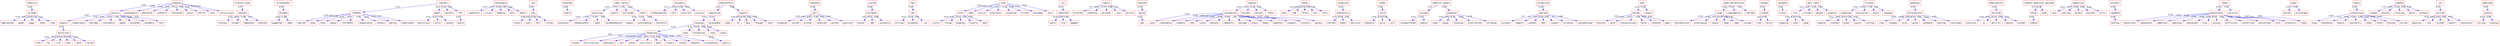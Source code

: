 strict digraph  {
	identity	 [color=red,
		fontname=courier,
		shape=box];
	already	 [color=red,
		fontname=courier,
		shape=box];
	identity -> already	 [color=blue,
		xlabel=0.02];
	approached	 [color=red,
		fontname=courier,
		shape=box];
	already -> approached	 [color=blue,
		xlabel=0.03];
	queen	 [color=red,
		fontname=courier,
		shape=box];
	already -> queen	 [color=blue,
		xlabel=0.02];
	eager	 [color=red,
		fontname=courier,
		shape=box];
	already -> eager	 [color=blue,
		xlabel=0.02];
	know	 [color=red,
		fontname=courier,
		shape=box];
	already -> know	 [color=blue,
		xlabel=0.03];
	time	 [color=red,
		fontname=courier,
		shape=box];
	already -> time	 [color=blue,
		xlabel=0.01];
	enmasse	 [color=red,
		fontname=courier,
		shape=box];
	boycott	 [color=red,
		fontname=courier,
		shape=box];
	enmasse -> boycott	 [color=blue,
		xlabel=0.01];
	antecedence	 [color=red,
		fontname=courier,
		shape=box];
	enmasse -> antecedence	 [color=blue,
		xlabel=0.02];
	adoration	 [color=red,
		fontname=courier,
		shape=box];
	enmasse -> adoration	 [color=blue,
		xlabel=0.02];
	outburst	 [color=red,
		fontname=courier,
		shape=box];
	enmasse -> outburst	 [color=blue,
		xlabel=0.01];
	tolerated	 [color=red,
		fontname=courier,
		shape=box];
	enmasse -> tolerated	 [color=blue,
		xlabel=0.02];
	pious	 [color=red,
		fontname=courier,
		shape=box];
	enmasse -> pious	 [color=blue,
		xlabel=0.01];
	entire	 [color=red,
		fontname=courier,
		shape=box];
	enmasse -> entire	 [color=blue,
		xlabel=0.05];
	kind	 [color=red,
		fontname=courier,
		shape=box];
	enmasse -> kind	 [color=blue,
		xlabel=0.02];
	uncivilized	 [color=red,
		fontname=courier,
		shape=box];
	enmasse -> uncivilized	 [color=blue,
		xlabel=0.02];
	people	 [color=red,
		fontname=courier,
		shape=box];
	boycott -> people	 [color=blue,
		xlabel=0.01];
	respectable	 [color=red,
		fontname=courier,
		shape=box];
	boycott -> respectable	 [color=blue,
		xlabel=0.02];
	decided	 [color=red,
		fontname=courier,
		shape=box];
	boycott -> decided	 [color=blue,
		xlabel=0.01];
	ineligible	 [color=red,
		fontname=courier,
		shape=box];
	boycott -> ineligible	 [color=blue,
		xlabel=0.02];
	speak	 [color=red,
		fontname=courier,
		shape=box];
	boycott -> speak	 [color=blue,
		xlabel=0.01];
	elevated	 [color=red,
		fontname=courier,
		shape=box];
	boycott -> elevated	 [color=blue,
		xlabel=0.02];
	assembly	 [color=red,
		fontname=courier,
		shape=box];
	boycott -> assembly	 [color=blue,
		xlabel=0.02];
	felt	 [color=red,
		fontname=courier,
		shape=box];
	boycott -> felt	 [color=blue,
		xlabel=0.01];
	mysterious	 [color=red,
		fontname=courier,
		shape=box];
	people -> mysterious	 [color=blue,
		xlabel=0.03];
	find	 [color=red,
		fontname=courier,
		shape=box];
	mysterious -> find	 [color=blue,
		xlabel=0.05];
	far	 [color=red,
		fontname=courier,
		shape=box];
	mysterious -> far	 [color=blue,
		xlabel=0.02];
	lift	 [color=red,
		fontname=courier,
		shape=box];
	mysterious -> lift	 [color=blue,
		xlabel=0.03];
	near	 [color=red,
		fontname=courier,
		shape=box];
	mysterious -> near	 [color=blue,
		xlabel=0.03];
	were	 [color=red,
		fontname=courier,
		shape=box];
	mysterious -> were	 [color=blue,
		xlabel=0.03];
	called	 [color=red,
		fontname=courier,
		shape=box];
	mysterious -> called	 [color=blue,
		xlabel=0.03];
	"lifeless body"	 [color=red,
		fontname=courier,
		shape=box];
	radiance	 [color=red,
		fontname=courier,
		shape=box];
	"lifeless body" -> radiance	 [color=blue,
		xlabel=0.07];
	lifeless	 [color=red,
		fontname=courier,
		shape=box];
	radiance -> lifeless	 [color=blue,
		xlabel=0.05];
	bright	 [color=red,
		fontname=courier,
		shape=box];
	radiance -> bright	 [color=blue,
		xlabel=0.04];
	emanated	 [color=red,
		fontname=courier,
		shape=box];
	radiance -> emanated	 [color=blue,
		xlabel=0.06];
	entered	 [color=red,
		fontname=courier,
		shape=box];
	radiance -> entered	 [color=blue,
		xlabel=0.05];
	"'krishna\x92s'"	 [color=red,
		fontname=courier,
		shape=box];
	bhishma	 [color=red,
		fontname=courier,
		shape=box];
	"'krishna\x92s'" -> bhishma	 [color=blue,
		xlabel=0.06];
	suggested	 [color=red,
		fontname=courier,
		shape=box];
	bhishma -> suggested	 [color=blue,
		xlabel=0.04];
	name	 [color=red,
		fontname=courier,
		shape=box];
	bhishma -> name	 [color=blue,
		xlabel=0.04];
	"'son\x92s'"	 [color=red,
		fontname=courier,
		shape=box];
	"'\x93when'"	 [color=red,
		fontname=courier,
		shape=box];
	"'son\x92s'" -> "'\x93when'"	 [color=blue,
		xlabel=0.01];
	death	 [color=red,
		fontname=courier,
		shape=box];
	"'son\x92s'" -> death	 [color=blue,
		xlabel=0.01];
	parents	 [color=red,
		fontname=courier,
		shape=box];
	"'son\x92s'" -> parents	 [color=blue,
		xlabel=0.01];
	fall	 [color=red,
		fontname=courier,
		shape=box];
	"'son\x92s'" -> fall	 [color=blue,
		xlabel=0.05];
	replied	 [color=red,
		fontname=courier,
		shape=box];
	"'\x93when'" -> replied	 [color=blue,
		xlabel=0.01];
	knew	 [color=red,
		fontname=courier,
		shape=box];
	"'\x93when'" -> knew	 [color=blue,
		xlabel=0.01];
	mind	 [color=red,
		fontname=courier,
		shape=box];
	"'\x93when'" -> mind	 [color=blue,
		xlabel=0.01];
	peace	 [color=red,
		fontname=courier,
		shape=box];
	"'\x93when'" -> peace	 [color=blue,
		xlabel=0.01];
	"'child\x92s'"	 [color=red,
		fontname=courier,
		shape=box];
	"'\x93when'" -> "'child\x92s'"	 [color=blue,
		xlabel=0.01];
	responsible	 [color=red,
		fontname=courier,
		shape=box];
	"'\x93when'" -> responsible	 [color=blue,
		xlabel=0.01];
	contact	 [color=red,
		fontname=courier,
		shape=box];
	"'\x93when'" -> contact	 [color=blue,
		xlabel=0.01];
	person	 [color=red,
		fontname=courier,
		shape=box];
	"'\x93when'" -> person	 [color=blue,
		xlabel=0.01];
	understand	 [color=red,
		fontname=courier,
		shape=box];
	"'\x93when'" -> understand	 [color=blue,
		xlabel=0.01];
	particular	 [color=red,
		fontname=courier,
		shape=box];
	death -> particular	 [color=blue,
		xlabel=0.01];
	extra	 [color=red,
		fontname=courier,
		shape=box];
	death -> extra	 [color=blue,
		xlabel=0.01];
	coming	 [color=red,
		fontname=courier,
		shape=box];
	death -> coming	 [color=blue,
		xlabel=0.01];
	would	 [color=red,
		fontname=courier,
		shape=box];
	fall -> would	 [color=blue,
		xlabel=0.02];
	shishupala	 [color=red,
		fontname=courier,
		shape=box];
	supporters	 [color=red,
		fontname=courier,
		shape=box];
	shishupala -> supporters	 [color=blue,
		xlabel=0.07];
	insult	 [color=red,
		fontname=courier,
		shape=box];
	shishupala -> insult	 [color=blue,
		xlabel=0.07];
	hanging	 [color=red,
		fontname=courier,
		shape=box];
	shishupala -> hanging	 [color=blue,
		xlabel=0.06];
	hall	 [color=red,
		fontname=courier,
		shape=box];
	shishupala -> hall	 [color=blue,
		xlabel=0.07];
	empty	 [color=red,
		fontname=courier,
		shape=box];
	shishupala -> empty	 [color=blue,
		xlabel=0.09];
	eye	 [color=red,
		fontname=courier,
		shape=box];
	arms	 [color=red,
		fontname=courier,
		shape=box];
	eye -> arms	 [color=blue,
		xlabel=0.05];
	infant	 [color=red,
		fontname=courier,
		shape=box];
	arms -> infant	 [color=blue,
		xlabel=0.06];
	soon	 [color=red,
		fontname=courier,
		shape=box];
	arms -> soon	 [color=blue,
		xlabel=0.02];
	fell	 [color=red,
		fontname=courier,
		shape=box];
	arms -> fell	 [color=blue,
		xlabel=0.04];
	lifted	 [color=red,
		fontname=courier,
		shape=box];
	arms -> lifted	 [color=blue,
		xlabel=0.05];
	balarama	 [color=red,
		fontname=courier,
		shape=box];
	heard	 [color=red,
		fontname=courier,
		shape=box];
	balarama -> heard	 [color=blue,
		xlabel=0.04];
	"ideal person"	 [color=red,
		fontname=courier,
		shape=box];
	qualities	 [color=red,
		fontname=courier,
		shape=box];
	"ideal person" -> qualities	 [color=blue,
		xlabel=0.01];
	guests	 [color=red,
		fontname=courier,
		shape=box];
	"ideal person" -> guests	 [color=blue,
		xlabel=0.07];
	acclaimed	 [color=red,
		fontname=courier,
		shape=box];
	"ideal person" -> acclaimed	 [color=blue,
		xlabel=0.01];
	total	 [color=red,
		fontname=courier,
		shape=box];
	"ideal person" -> total	 [color=blue,
		xlabel=0.07];
	consensus	 [color=red,
		fontname=courier,
		shape=box];
	qualities -> consensus	 [color=blue,
		xlabel=0.01];
	"'sahadeva\x92s'"	 [color=red,
		fontname=courier,
		shape=box];
	qualities -> "'sahadeva\x92s'"	 [color=blue,
		xlabel=0.01];
	ideal	 [color=red,
		fontname=courier,
		shape=box];
	qualities -> ideal	 [color=blue,
		xlabel=0.01];
	recommendation	 [color=red,
		fontname=courier,
		shape=box];
	qualities -> recommendation	 [color=blue,
		xlabel=0.01];
	august	 [color=red,
		fontname=courier,
		shape=box];
	total -> august	 [color=blue,
		xlabel=0.04];
	outstanding	 [color=red,
		fontname=courier,
		shape=box];
	total -> outstanding	 [color=blue,
		xlabel=0.03];
	therefore	 [color=red,
		fontname=courier,
		shape=box];
	total -> therefore	 [color=blue,
		xlabel=0.04];
	onlookers	 [color=red,
		fontname=courier,
		shape=box];
	flabbergasted	 [color=red,
		fontname=courier,
		shape=box];
	onlookers -> flabbergasted	 [color=blue,
		xlabel=0.11];
	left	 [color=red,
		fontname=courier,
		shape=box];
	onlookers -> left	 [color=blue,
		xlabel=0.02];
	occurred	 [color=red,
		fontname=courier,
		shape=box];
	onlookers -> occurred	 [color=blue,
		xlabel=0.04];
	miracle	 [color=red,
		fontname=courier,
		shape=box];
	onlookers -> miracle	 [color=blue,
		xlabel=0.05];
	yudhishthira	 [color=red,
		fontname=courier,
		shape=box];
	completion	 [color=red,
		fontname=courier,
		shape=box];
	yudhishthira -> completion	 [color=blue,
		xlabel=0.01];
	chapter	 [color=red,
		fontname=courier,
		shape=box];
	yudhishthira -> chapter	 [color=blue,
		xlabel=0.06];
	rajasuya	 [color=red,
		fontname=courier,
		shape=box];
	completion -> rajasuya	 [color=blue,
		xlabel=0.01];
	jarasandha	 [color=red,
		fontname=courier,
		shape=box];
	completion -> jarasandha	 [color=blue,
		xlabel=0.01];
	dead	 [color=red,
		fontname=courier,
		shape=box];
	chapter -> dead	 [color=blue,
		xlabel=0.05];
	45	 [color=red,
		fontname=courier,
		shape=box];
	chapter -> 45	 [color=blue,
		xlabel=0.03];
	easy	 [color=red,
		fontname=courier,
		shape=box];
	chapter -> easy	 [color=blue,
		xlabel=0.03];
	though	 [color=red,
		fontname=courier,
		shape=box];
	chapter -> though	 [color=blue,
		xlabel=0.04];
	task	 [color=red,
		fontname=courier,
		shape=box];
	chapter -> task	 [color=blue,
		xlabel=0.05];
	showering	 [color=red,
		fontname=courier,
		shape=box];
	rajasuya -> showering	 [color=blue,
		xlabel=0.01];
	even	 [color=red,
		fontname=courier,
		shape=box];
	rajasuya -> even	 [color=blue,
		xlabel=0.03];
	witnessing	 [color=red,
		fontname=courier,
		shape=box];
	rajasuya -> witnessing	 [color=blue,
		xlabel=0.05];
	stop	 [color=red,
		fontname=courier,
		shape=box];
	rajasuya -> stop	 [color=blue,
		xlabel=0.01];
	round	 [color=red,
		fontname=courier,
		shape=box];
	rajasuya -> round	 [color=blue,
		xlabel=0.05];
	raised	 [color=red,
		fontname=courier,
		shape=box];
	showering -> raised	 [color=blue,
		xlabel=0.01];
	felicitations	 [color=red,
		fontname=courier,
		shape=box];
	showering -> felicitations	 [color=blue,
		xlabel=0.01];
	obeisance	 [color=red,
		fontname=courier,
		shape=box];
	showering -> obeisance	 [color=blue,
		xlabel=0.01];
	got	 [color=red,
		fontname=courier,
		shape=box];
	showering -> got	 [color=blue,
		xlabel=0.01];
	palms	 [color=red,
		fontname=courier,
		shape=box];
	showering -> palms	 [color=blue,
		xlabel=0.01];
	sacrifice	 [color=red,
		fontname=courier,
		shape=box];
	showering -> sacrifice	 [color=blue,
		xlabel=0.01];
	paid	 [color=red,
		fontname=courier,
		shape=box];
	showering -> paid	 [color=blue,
		xlabel=0.01];
	flowers	 [color=red,
		fontname=courier,
		shape=box];
	showering -> flowers	 [color=blue,
		xlabel=0.01];
	joined	 [color=red,
		fontname=courier,
		shape=box];
	showering -> joined	 [color=blue,
		xlabel=0.01];
	together	 [color=red,
		fontname=courier,
		shape=box];
	showering -> together	 [color=blue,
		xlabel=0.01];
	proceedings	 [color=red,
		fontname=courier,
		shape=box];
	showering -> proceedings	 [color=blue,
		xlabel=0.01];
	public	 [color=red,
		fontname=courier,
		shape=box];
	witnessing -> public	 [color=blue,
		xlabel=0.02];
	sahadeva	 [color=red,
		fontname=courier,
		shape=box];
	well	 [color=red,
		fontname=courier,
		shape=box];
	sahadeva -> well	 [color=blue,
		xlabel=0.04];
	proposed	 [color=red,
		fontname=courier,
		shape=box];
	well -> proposed	 [color=blue,
		xlabel=0.03];
	versed	 [color=red,
		fontname=courier,
		shape=box];
	well -> versed	 [color=blue,
		xlabel=0.03];
	brother	 [color=red,
		fontname=courier,
		shape=box];
	well -> brother	 [color=blue,
		xlabel=0.03];
	honoured	 [color=red,
		fontname=courier,
		shape=box];
	well -> honoured	 [color=blue,
		xlabel=0.03];
	worthy	 [color=red,
		fontname=courier,
		shape=box];
	well -> worthy	 [color=blue,
		xlabel=0.03];
	position	 [color=red,
		fontname=courier,
		shape=box];
	well -> position	 [color=blue,
		xlabel=0.03];
	scared	 [color=red,
		fontname=courier,
		shape=box];
	extremely	 [color=red,
		fontname=courier,
		shape=box];
	scared -> extremely	 [color=blue,
		xlabel=0.04];
	mother	 [color=red,
		fontname=courier,
		shape=box];
	extremely -> mother	 [color=blue,
		xlabel=0.05];
	odd	 [color=red,
		fontname=courier,
		shape=box];
	extremely -> odd	 [color=blue,
		xlabel=0.03];
	unusually	 [color=red,
		fontname=courier,
		shape=box];
	extremely -> unusually	 [color=blue,
		xlabel=0.04];
	fear	 [color=red,
		fontname=courier,
		shape=box];
	get	 [color=red,
		fontname=courier,
		shape=box];
	fear -> get	 [color=blue,
		xlabel=0.09];
	killing	 [color=red,
		fontname=courier,
		shape=box];
	get -> killing	 [color=blue,
		xlabel=0.03];
	prompted	 [color=red,
		fontname=courier,
		shape=box];
	get -> prompted	 [color=blue,
		xlabel=0.04];
	rid	 [color=red,
		fontname=courier,
		shape=box];
	get -> rid	 [color=blue,
		xlabel=0.04];
	limit	 [color=red,
		fontname=courier,
		shape=box];
	count	 [color=red,
		fontname=courier,
		shape=box];
	limit -> count	 [color=blue,
		xlabel=0.02];
	head	 [color=red,
		fontname=courier,
		shape=box];
	limit -> head	 [color=blue,
		xlabel=0.01];
	discus	 [color=red,
		fontname=courier,
		shape=box];
	limit -> discus	 [color=blue,
		xlabel=0.01];
	endurance	 [color=red,
		fontname=courier,
		shape=box];
	limit -> endurance	 [color=blue,
		xlabel=0.01];
	surpassed	 [color=red,
		fontname=courier,
		shape=box];
	limit -> surpassed	 [color=blue,
		xlabel=0.02];
	sliced	 [color=red,
		fontname=courier,
		shape=box];
	limit -> sliced	 [color=blue,
		xlabel=0.05];
	dislodge	 [color=red,
		fontname=courier,
		shape=box];
	limit -> dislodge	 [color=blue,
		xlabel=0.01];
	neck	 [color=red,
		fontname=courier,
		shape=box];
	limit -> neck	 [color=blue,
		xlabel=0.01];
	sinful	 [color=red,
		fontname=courier,
		shape=box];
	count -> sinful	 [color=blue,
		xlabel=0.02];
	flying	 [color=red,
		fontname=courier,
		shape=box];
	count -> flying	 [color=blue,
		xlabel=0.02];
	keeping	 [color=red,
		fontname=courier,
		shape=box];
	count -> keeping	 [color=blue,
		xlabel=0.02];
	finally	 [color=red,
		fontname=courier,
		shape=box];
	count -> finally	 [color=blue,
		xlabel=0.01];
	went	 [color=red,
		fontname=courier,
		shape=box];
	count -> went	 [color=blue,
		xlabel=0.01];
	sin	 [color=red,
		fontname=courier,
		shape=box];
	committed	 [color=red,
		fontname=courier,
		shape=box];
	sin -> committed	 [color=blue,
		xlabel=0.07];
	spare	 [color=red,
		fontname=courier,
		shape=box];
	committed -> spare	 [color=blue,
		xlabel=0.06];
	life	 [color=red,
		fontname=courier,
		shape=box];
	committed -> life	 [color=blue,
		xlabel=0.06];
	begged	 [color=red,
		fontname=courier,
		shape=box];
	committed -> begged	 [color=blue,
		xlabel=0.04];
	family	 [color=red,
		fontname=courier,
		shape=box];
	directed	 [color=red,
		fontname=courier,
		shape=box];
	family -> directed	 [color=blue,
		xlabel=0.1];
	standing	 [color=red,
		fontname=courier,
		shape=box];
	family -> standing	 [color=blue,
		xlabel=0.05];
	personal	 [color=red,
		fontname=courier,
		shape=box];
	family -> personal	 [color=blue,
		xlabel=0.07];
	call	 [color=red,
		fontname=courier,
		shape=box];
	family -> call	 [color=blue,
		xlabel=0.06];
	pursuit	 [color=red,
		fontname=courier,
		shape=box];
	family -> pursuit	 [color=blue,
		xlabel=0.12];
	shocked	 [color=red,
		fontname=courier,
		shape=box];
	going	 [color=red,
		fontname=courier,
		shape=box];
	shocked -> going	 [color=blue,
		xlabel=0.03];
	was	 [color=red,
		fontname=courier,
		shape=box];
	going -> was	 [color=blue,
		xlabel=0.02];
	yadavas	 [color=red,
		fontname=courier,
		shape=box];
	consumption	 [color=red,
		fontname=courier,
		shape=box];
	yadavas -> consumption	 [color=blue,
		xlabel=0.05];
	alcohol	 [color=red,
		fontname=courier,
		shape=box];
	yadavas -> alcohol	 [color=blue,
		xlabel=0.01];
	ousted	 [color=red,
		fontname=courier,
		shape=box];
	yadavas -> ousted	 [color=blue,
		xlabel=0.02];
	"'\x93in'"	 [color=red,
		fontname=courier,
		shape=box];
	yadavas -> "'\x93in'"	 [color=blue,
		xlabel=0.01];
	said	 [color=red,
		fontname=courier,
		shape=box];
	consumption -> said	 [color=blue,
		xlabel=0.02];
	indulgence	 [color=red,
		fontname=courier,
		shape=box];
	consumption -> indulgence	 [color=blue,
		xlabel=0.09];
	cowherd	 [color=red,
		fontname=courier,
		shape=box];
	consumption -> cowherd	 [color=blue,
		xlabel=0.08];
	nod	 [color=red,
		fontname=courier,
		shape=box];
	consumption -> nod	 [color=blue,
		xlabel=0.07];
	could	 [color=red,
		fontname=courier,
		shape=box];
	consumption -> could	 [color=blue,
		xlabel=0.02];
	eminent	 [color=red,
		fontname=courier,
		shape=box];
	consumption -> eminent	 [color=blue,
		xlabel=0.09];
	community	 [color=red,
		fontname=courier,
		shape=box];
	consumption -> community	 [color=blue,
		xlabel=0.08];
	belongs	 [color=red,
		fontname=courier,
		shape=box];
	consumption -> belongs	 [color=blue,
		xlabel=0.1];
	place	 [color=red,
		fontname=courier,
		shape=box];
	consumption -> place	 [color=blue,
		xlabel=0.03];
	heads	 [color=red,
		fontname=courier,
		shape=box];
	consumption -> heads	 [color=blue,
		xlabel=0.08];
	pedestal	 [color=red,
		fontname=courier,
		shape=box];
	consumption -> pedestal	 [color=blue,
		xlabel=0.07];
	highest	 [color=red,
		fontname=courier,
		shape=box];
	consumption -> highest	 [color=blue,
		xlabel=0.07];
	scholars	 [color=red,
		fontname=courier,
		shape=box];
	consumption -> scholars	 [color=blue,
		xlabel=0.06];
	galaxy	 [color=red,
		fontname=courier,
		shape=box];
	consumption -> galaxy	 [color=blue,
		xlabel=0.06];
	hands	 [color=red,
		fontname=courier,
		shape=box];
	eyes	 [color=red,
		fontname=courier,
		shape=box];
	hands -> eyes	 [color=blue,
		xlabel=0.05];
	had	 [color=red,
		fontname=courier,
		shape=box];
	hands -> had	 [color=blue,
		xlabel=0.04];
	three	 [color=red,
		fontname=courier,
		shape=box];
	hands -> three	 [color=blue,
		xlabel=0.03];
	four	 [color=red,
		fontname=courier,
		shape=box];
	hands -> four	 [color=blue,
		xlabel=0.04];
	born	 [color=red,
		fontname=courier,
		shape=box];
	hands -> born	 [color=blue,
		xlabel=0.04];
	exception	 [color=red,
		fontname=courier,
		shape=box];
	unanimously	 [color=red,
		fontname=courier,
		shape=box];
	exception -> unanimously	 [color=blue,
		xlabel=0.05];
	started	 [color=red,
		fontname=courier,
		shape=box];
	unanimously -> started	 [color=blue,
		xlabel=0.01];
	taken	 [color=red,
		fontname=courier,
		shape=box];
	unanimously -> taken	 [color=blue,
		xlabel=0.04];
	decision	 [color=red,
		fontname=courier,
		shape=box];
	unanimously -> decision	 [color=blue,
		xlabel=0.05];
	"'\x93do'"	 [color=red,
		fontname=courier,
		shape=box];
	child	 [color=red,
		fontname=courier,
		shape=box];
	"'\x93do'" -> child	 [color=blue,
		xlabel=0.06];
	heavenly	 [color=red,
		fontname=courier,
		shape=box];
	child -> heavenly	 [color=blue,
		xlabel=0.04];
	voice	 [color=red,
		fontname=courier,
		shape=box];
	child -> voice	 [color=blue,
		xlabel=0.05];
	kill	 [color=red,
		fontname=courier,
		shape=box];
	child -> kill	 [color=blue,
		xlabel=0.06];
	"immature speech"	 [color=red,
		fontname=courier,
		shape=box];
	accused	 [color=red,
		fontname=courier,
		shape=box];
	"immature speech" -> accused	 [color=blue,
		xlabel=0.01];
	youngster	 [color=red,
		fontname=courier,
		shape=box];
	"immature speech" -> youngster	 [color=blue,
		xlabel=0.07];
	incapacitated	 [color=red,
		fontname=courier,
		shape=box];
	accused -> incapacitated	 [color=blue,
		xlabel=0.01];
	speech	 [color=red,
		fontname=courier,
		shape=box];
	accused -> speech	 [color=blue,
		xlabel=0.01];
	right	 [color=red,
		fontname=courier,
		shape=box];
	youngster -> right	 [color=blue,
		xlabel=0.03];
	power	 [color=red,
		fontname=courier,
		shape=box];
	youngster -> power	 [color=blue,
		xlabel=0.04];
	thinking	 [color=red,
		fontname=courier,
		shape=box];
	youngster -> thinking	 [color=blue,
		xlabel=0.05];
	intellectual	 [color=red,
		fontname=courier,
		shape=box];
	youngster -> intellectual	 [color=blue,
		xlabel=0.05];
	allowing	 [color=red,
		fontname=courier,
		shape=box];
	youngster -> allowing	 [color=blue,
		xlabel=0.04];
	enraptured	 [color=red,
		fontname=courier,
		shape=box];
	adorned	 [color=red,
		fontname=courier,
		shape=box];
	enraptured -> adorned	 [color=blue,
		xlabel=0.04];
	suitably	 [color=red,
		fontname=courier,
		shape=box];
	adorned -> suitably	 [color=blue,
		xlabel=0.1];
	support	 [color=red,
		fontname=courier,
		shape=box];
	adorned -> support	 [color=blue,
		xlabel=0.1];
	washed	 [color=red,
		fontname=courier,
		shape=box];
	adorned -> washed	 [color=blue,
		xlabel=0.07];
	feet	 [color=red,
		fontname=courier,
		shape=box];
	adorned -> feet	 [color=blue,
		xlabel=0.03];
	respect	 [color=red,
		fontname=courier,
		shape=box];
	adorned -> respect	 [color=blue,
		xlabel=0.07];
	occasion	 [color=red,
		fontname=courier,
		shape=box];
	adorned -> occasion	 [color=blue,
		xlabel=0.1];
	overwhelming	 [color=red,
		fontname=courier,
		shape=box];
	adorned -> overwhelming	 [color=blue,
		xlabel=0.08];
	aunt	 [color=red,
		fontname=courier,
		shape=box];
	pardon	 [color=red,
		fontname=courier,
		shape=box];
	aunt -> pardon	 [color=blue,
		xlabel=0.01];
	conduct	 [color=red,
		fontname=courier,
		shape=box];
	aunt -> conduct	 [color=blue,
		xlabel=0.05];
	ethical	 [color=red,
		fontname=courier,
		shape=box];
	pardon -> ethical	 [color=blue,
		xlabel=0.01];
	word	 [color=red,
		fontname=courier,
		shape=box];
	pardon -> word	 [color=blue,
		xlabel=0.01];
	transgressions	 [color=red,
		fontname=courier,
		shape=box];
	pardon -> transgressions	 [color=blue,
		xlabel=0.01];
	moral	 [color=red,
		fontname=courier,
		shape=box];
	pardon -> moral	 [color=blue,
		xlabel=0.01];
	hundred	 [color=red,
		fontname=courier,
		shape=box];
	pardon -> hundred	 [color=blue,
		xlabel=0.01];
	gave	 [color=red,
		fontname=courier,
		shape=box];
	pardon -> gave	 [color=blue,
		xlabel=0.01];
	"deep deliberation"	 [color=red,
		fontname=courier,
		shape=box];
	large	 [color=red,
		fontname=courier,
		shape=box];
	"deep deliberation" -> large	 [color=blue,
		xlabel=0.06];
	congregation	 [color=red,
		fontname=courier,
		shape=box];
	"deep deliberation" -> congregation	 [color=blue,
		xlabel=0.07];
	learned	 [color=red,
		fontname=courier,
		shape=box];
	"deep deliberation" -> learned	 [color=blue,
		xlabel=0.01];
	deliberation	 [color=red,
		fontname=courier,
		shape=box];
	large -> deliberation	 [color=blue,
		xlabel=0.05];
	prestigious	 [color=red,
		fontname=courier,
		shape=box];
	large -> prestigious	 [color=blue,
		xlabel=0.02];
	honour	 [color=red,
		fontname=courier,
		shape=box];
	large -> honour	 [color=blue,
		xlabel=0.03];
	deep	 [color=red,
		fontname=courier,
		shape=box];
	large -> deep	 [color=blue,
		xlabel=0.05];
	seat	 [color=red,
		fontname=courier,
		shape=box];
	large -> seat	 [color=blue,
		xlabel=0.04];
	occupy	 [color=red,
		fontname=courier,
		shape=box];
	large -> occupy	 [color=blue,
		xlabel=0.05];
	donkey	 [color=red,
		fontname=courier,
		shape=box];
	brayed	 [color=red,
		fontname=courier,
		shape=box];
	donkey -> brayed	 [color=blue,
		xlabel=0.05];
	like	 [color=red,
		fontname=courier,
		shape=box];
	brayed -> like	 [color=blue,
		xlabel=0.02];
	birth	 [color=red,
		fontname=courier,
		shape=box];
	brayed -> birth	 [color=blue,
		xlabel=0.05];
	vasudeva	 [color=red,
		fontname=courier,
		shape=box];
	sister	 [color=red,
		fontname=courier,
		shape=box];
	vasudeva -> sister	 [color=blue,
		xlabel=0.04];
	"mark limit"	 [color=red,
		fontname=courier,
		shape=box];
	till	 [color=red,
		fontname=courier,
		shape=box];
	"mark limit" -> till	 [color=blue,
		xlabel=0.07];
	crossed	 [color=red,
		fontname=courier,
		shape=box];
	"mark limit" -> crossed	 [color=blue,
		xlabel=0.07];
	abuses	 [color=red,
		fontname=courier,
		shape=box];
	"mark limit" -> abuses	 [color=blue,
		xlabel=0.01];
	promise	 [color=red,
		fontname=courier,
		shape=box];
	"mark limit" -> promise	 [color=blue,
		xlabel=0.01];
	heaping	 [color=red,
		fontname=courier,
		shape=box];
	till -> heaping	 [color=blue,
		xlabel=0.05];
	react	 [color=red,
		fontname=courier,
		shape=box];
	till -> react	 [color=blue,
		xlabel=0.06];
	keep	 [color=red,
		fontname=courier,
		shape=box];
	till -> keep	 [color=blue,
		xlabel=0.03];
	krishna	 [color=red,
		fontname=courier,
		shape=box];
	undaunted	 [color=red,
		fontname=courier,
		shape=box];
	krishna -> undaunted	 [color=blue,
		xlabel=0.01];
	disruption	 [color=red,
		fontname=courier,
		shape=box];
	krishna -> disruption	 [color=blue,
		xlabel=0.06];
	sword	 [color=red,
		fontname=courier,
		shape=box];
	krishna -> sword	 [color=blue,
		xlabel=0.01];
	charged	 [color=red,
		fontname=courier,
		shape=box];
	krishna -> charged	 [color=blue,
		xlabel=0.01];
	towards	 [color=red,
		fontname=courier,
		shape=box];
	undaunted -> towards	 [color=blue,
		xlabel=0.01];
	created	 [color=red,
		fontname=courier,
		shape=box];
	undaunted -> created	 [color=blue,
		xlabel=0.01];
	drawn	 [color=red,
		fontname=courier,
		shape=box];
	undaunted -> drawn	 [color=blue,
		xlabel=0.01];
	cousin	 [color=red,
		fontname=courier,
		shape=box];
	undaunted -> cousin	 [color=blue,
		xlabel=0.01];
	sitting	 [color=red,
		fontname=courier,
		shape=box];
	undaunted -> sitting	 [color=blue,
		xlabel=0.01];
	pandavas	 [color=red,
		fontname=courier,
		shape=box];
	disrespectful	 [color=red,
		fontname=courier,
		shape=box];
	pandavas -> disrespectful	 [color=blue,
		xlabel=0.05];
	stay	 [color=red,
		fontname=courier,
		shape=box];
	disrespectful -> stay	 [color=blue,
		xlabel=0.06];
	thought	 [color=red,
		fontname=courier,
		shape=box];
	disrespectful -> thought	 [color=blue,
		xlabel=0.06];
	also	 [color=red,
		fontname=courier,
		shape=box];
	disrespectful -> also	 [color=blue,
		xlabel=0.02];
	words	 [color=red,
		fontname=courier,
		shape=box];
	disrespectful -> words	 [color=blue,
		xlabel=0.05];
	venomous	 [color=red,
		fontname=courier,
		shape=box];
	disrespectful -> venomous	 [color=blue,
		xlabel=0.05];
	hearing	 [color=red,
		fontname=courier,
		shape=box];
	disrespectful -> hearing	 [color=blue,
		xlabel=0.05];
	continued	 [color=red,
		fontname=courier,
		shape=box];
	disrespectful -> continued	 [color=blue,
		xlabel=0.05];
	emancipation	 [color=red,
		fontname=courier,
		shape=box];
	attitude	 [color=red,
		fontname=courier,
		shape=box];
	emancipation -> attitude	 [color=blue,
		xlabel=0.03];
	convinces	 [color=red,
		fontname=courier,
		shape=box];
	attitude -> convinces	 [color=blue,
		xlabel=0.04];
	us	 [color=red,
		fontname=courier,
		shape=box];
	attitude -> us	 [color=blue,
		xlabel=0.02];
	merciful	 [color=red,
		fontname=courier,
		shape=box];
	attitude -> merciful	 [color=blue,
		xlabel=0.03];
	doubly	 [color=red,
		fontname=courier,
		shape=box];
	attitude -> doubly	 [color=blue,
		xlabel=0.04];
	wicked	 [color=red,
		fontname=courier,
		shape=box];
	attitude -> wicked	 [color=blue,
		xlabel=0.05];
	"rukmini abduction episode"	 [color=red,
		fontname=courier,
		shape=box];
	whose	 [color=red,
		fontname=courier,
		shape=box];
	"rukmini abduction episode" -> whose	 [color=blue,
		xlabel=0.07];
	high	 [color=red,
		fontname=courier,
		shape=box];
	"rukmini abduction episode" -> high	 [color=blue,
		xlabel=0.06];
	rukmini	 [color=red,
		fontname=courier,
		shape=box];
	whose -> rukmini	 [color=blue,
		xlabel=0.05];
	abduction	 [color=red,
		fontname=courier,
		shape=box];
	next	 [color=red,
		fontname=courier,
		shape=box];
	abduction -> next	 [color=blue,
		xlabel=0.03];
	soaring	 [color=red,
		fontname=courier,
		shape=box];
	abduction -> soaring	 [color=blue,
		xlabel=0.05];
	hurdle	 [color=red,
		fontname=courier,
		shape=box];
	abduction -> hurdle	 [color=blue,
		xlabel=0.04];
	episode	 [color=red,
		fontname=courier,
		shape=box];
	abduction -> episode	 [color=blue,
		xlabel=0.06];
	still	 [color=red,
		fontname=courier,
		shape=box];
	abduction -> still	 [color=blue,
		xlabel=0.03];
	nutshell	 [color=red,
		fontname=courier,
		shape=box];
	vagabond	 [color=red,
		fontname=courier,
		shape=box];
	nutshell -> vagabond	 [color=blue,
		xlabel=0.05];
	nothing	 [color=red,
		fontname=courier,
		shape=box];
	vagabond -> nothing	 [color=blue,
		xlabel=0.06];
	"'\x93he'"	 [color=red,
		fontname=courier,
		shape=box];
	benevolence	 [color=red,
		fontname=courier,
		shape=box];
	"'\x93he'" -> benevolence	 [color=blue,
		xlabel=0.05];
	universal	 [color=red,
		fontname=courier,
		shape=box];
	"'\x93he'" -> universal	 [color=blue,
		xlabel=0.01];
	omniscient	 [color=red,
		fontname=courier,
		shape=box];
	benevolence -> omniscient	 [color=blue,
		xlabel=0.05];
	omnipotent	 [color=red,
		fontname=courier,
		shape=box];
	benevolence -> omnipotent	 [color=blue,
		xlabel=0.07];
	impartial	 [color=red,
		fontname=courier,
		shape=box];
	benevolence -> impartial	 [color=blue,
		xlabel=0.09];
	guardian	 [color=red,
		fontname=courier,
		shape=box];
	benevolence -> guardian	 [color=blue,
		xlabel=0.08];
	explained	 [color=red,
		fontname=courier,
		shape=box];
	benevolence -> explained	 [color=blue,
		xlabel=0.08];
	else	 [color=red,
		fontname=courier,
		shape=box];
	benevolence -> else	 [color=blue,
		xlabel=0.04];
	saviour	 [color=red,
		fontname=courier,
		shape=box];
	benevolence -> saviour	 [color=blue,
		xlabel=0.05];
	difficulty	 [color=red,
		fontname=courier,
		shape=box];
	benevolence -> difficulty	 [color=blue,
		xlabel=0.05];
	conferring	 [color=red,
		fontname=courier,
		shape=box];
	benevolence -> conferring	 [color=blue,
		xlabel=0.09];
	everything	 [color=red,
		fontname=courier,
		shape=box];
	benevolence -> everything	 [color=blue,
		xlabel=0.05];
	lord	 [color=red,
		fontname=courier,
		shape=box];
	benevolence -> lord	 [color=blue,
		xlabel=0.07];
	protector	 [color=red,
		fontname=courier,
		shape=box];
	benevolence -> protector	 [color=blue,
		xlabel=0.05];
	times	 [color=red,
		fontname=courier,
		shape=box];
	benevolence -> times	 [color=blue,
		xlabel=0.08];
	anger	 [color=red,
		fontname=courier,
		shape=box];
	hatred	 [color=red,
		fontname=courier,
		shape=box];
	anger -> hatred	 [color=blue,
		xlabel=0.05];
	surcharged	 [color=red,
		fontname=courier,
		shape=box];
	anger -> surcharged	 [color=blue,
		xlabel=0.05];
	kamsa	 [color=red,
		fontname=courier,
		shape=box];
	interesting	 [color=red,
		fontname=courier,
		shape=box];
	kamsa -> interesting	 [color=blue,
		xlabel=0.03];
	king	 [color=red,
		fontname=courier,
		shape=box];
	interesting -> king	 [color=blue,
		xlabel=0.05];
	anecdotes	 [color=red,
		fontname=courier,
		shape=box];
	interesting -> anecdotes	 [color=blue,
		xlabel=0.12];
	enmity	 [color=red,
		fontname=courier,
		shape=box];
	interesting -> enmity	 [color=blue,
		xlabel=0.06];
	constantly	 [color=red,
		fontname=courier,
		shape=box];
	interesting -> constantly	 [color=blue,
		xlabel=0.05];
	chedi	 [color=red,
		fontname=courier,
		shape=box];
	interesting -> chedi	 [color=blue,
		xlabel=0.03];
	think	 [color=red,
		fontname=courier,
		shape=box];
	interesting -> think	 [color=blue,
		xlabel=0.07];
	blesses	 [color=red,
		fontname=courier,
		shape=box];
	interesting -> blesses	 [color=blue,
		xlabel=0.04];
	killed	 [color=red,
		fontname=courier,
		shape=box];
	interesting -> killed	 [color=blue,
		xlabel=0.04];
	nephew	 [color=red,
		fontname=courier,
		shape=box];
	calmed	 [color=red,
		fontname=courier,
		shape=box];
	nephew -> calmed	 [color=blue,
		xlabel=0.17];
	anxiety	 [color=red,
		fontname=courier,
		shape=box];
	nephew -> anxiety	 [color=blue,
		xlabel=0.05];
	trusting	 [color=red,
		fontname=courier,
		shape=box];
	nephew -> trusting	 [color=blue,
		xlabel=0.05];
	belie	 [color=red,
		fontname=courier,
		shape=box];
	nephew -> belie	 [color=blue,
		xlabel=0.05];
	present	 [color=red,
		fontname=courier,
		shape=box];
	nephew -> present	 [color=blue,
		xlabel=0.05];
	son	 [color=red,
		fontname=courier,
		shape=box];
	secured	 [color=red,
		fontname=courier,
		shape=box];
	son -> secured	 [color=blue,
		xlabel=0.05];
	generous	 [color=red,
		fontname=courier,
		shape=box];
	secured -> generous	 [color=blue,
		xlabel=0.05];
	did	 [color=red,
		fontname=courier,
		shape=box];
	secured -> did	 [color=blue,
		xlabel=0.04];
	exceed	 [color=red,
		fontname=courier,
		shape=box];
	secured -> exceed	 [color=blue,
		xlabel=0.05];
	expect	 [color=red,
		fontname=courier,
		shape=box];
	secured -> expect	 [color=blue,
		xlabel=0.06];
	concession	 [color=red,
		fontname=courier,
		shape=box];
	secured -> concession	 [color=blue,
		xlabel=0.05];
	deployed	 [color=red,
		fontname=courier,
		shape=box];
	ground	 [color=red,
		fontname=courier,
		shape=box];
	deployed -> ground	 [color=blue,
		xlabel=0.05];
	rolling	 [color=red,
		fontname=courier,
		shape=box];
	ground -> rolling	 [color=blue,
		xlabel=0.04];
	sending	 [color=red,
		fontname=courier,
		shape=box];
	ground -> sending	 [color=blue,
		xlabel=0.04];
}
